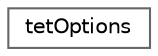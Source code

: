 digraph "Graphical Class Hierarchy"
{
 // LATEX_PDF_SIZE
  bgcolor="transparent";
  edge [fontname=Helvetica,fontsize=10,labelfontname=Helvetica,labelfontsize=10];
  node [fontname=Helvetica,fontsize=10,shape=box,height=0.2,width=0.4];
  rankdir="LR";
  Node0 [id="Node000000",label="tetOptions",height=0.2,width=0.4,color="grey40", fillcolor="white", style="filled",URL="$classtet_options.html",tooltip="Interface to Tetgen for remeshing purposes."];
}
